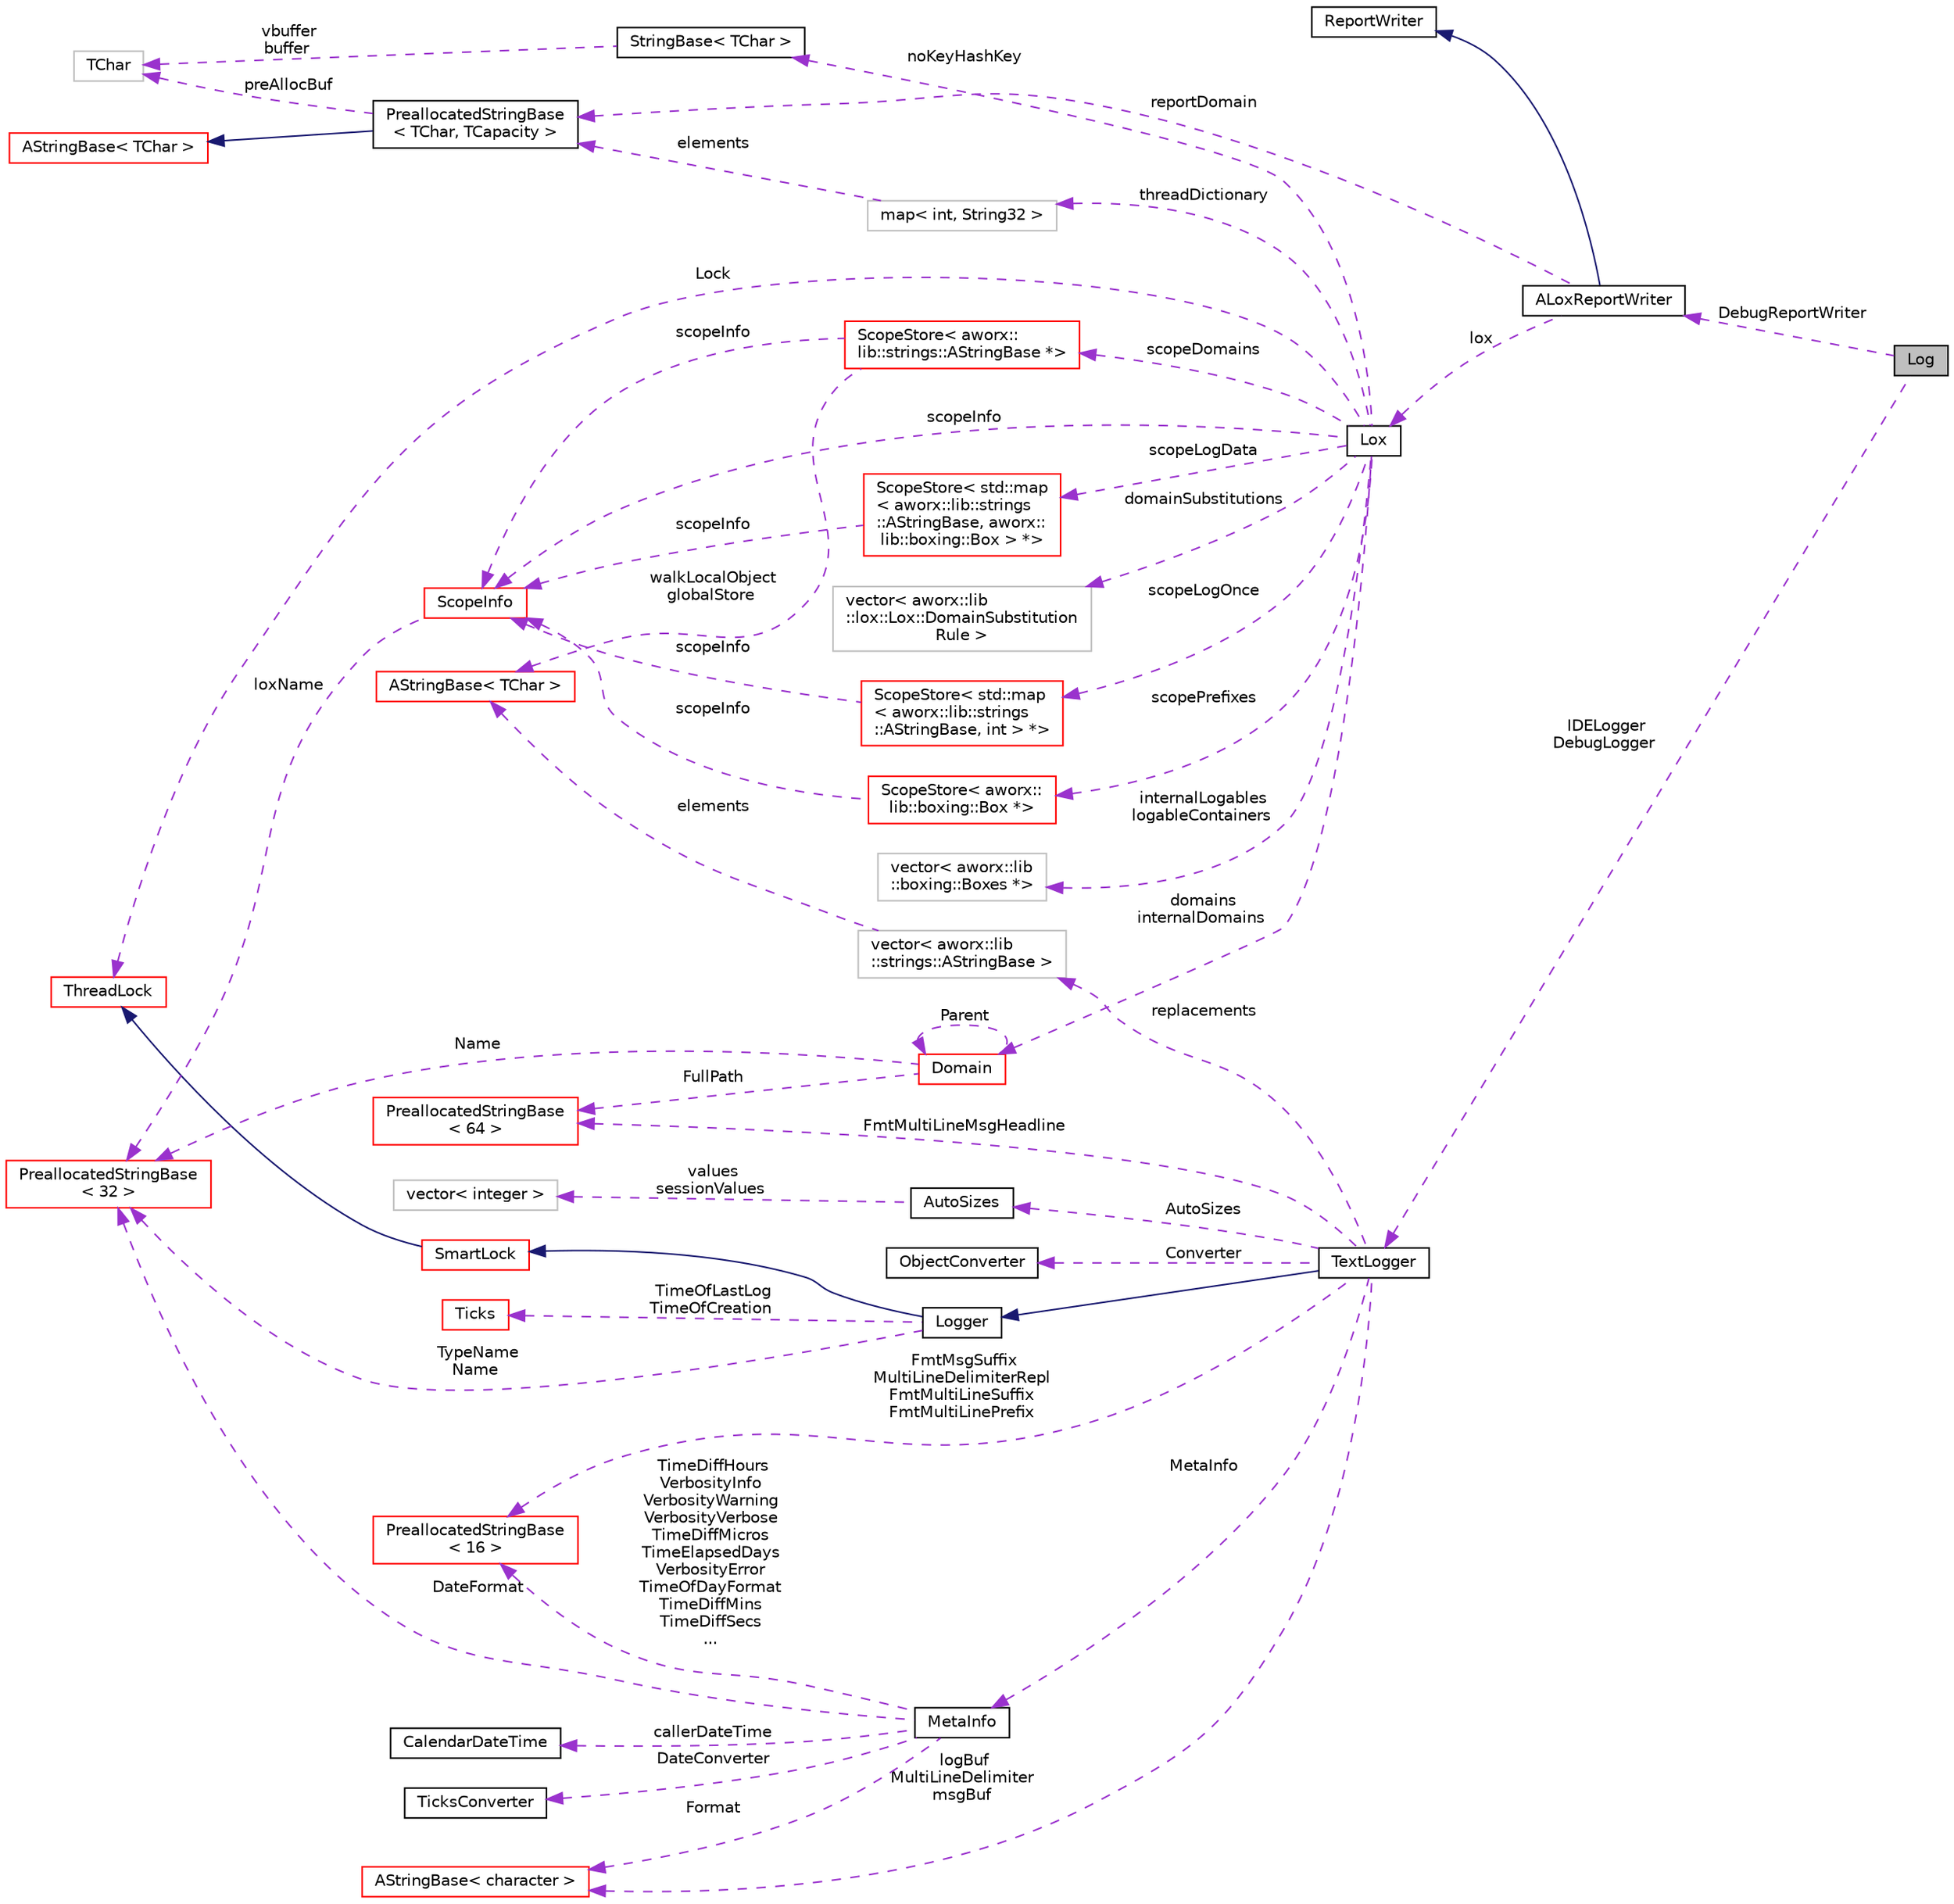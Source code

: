 digraph "Log"
{
  edge [fontname="Helvetica",fontsize="10",labelfontname="Helvetica",labelfontsize="10"];
  node [fontname="Helvetica",fontsize="10",shape=record];
  rankdir="LR";
  Node1 [label="Log",height=0.2,width=0.4,color="black", fillcolor="grey75", style="filled", fontcolor="black"];
  Node2 -> Node1 [dir="back",color="darkorchid3",fontsize="10",style="dashed",label=" IDELogger\nDebugLogger" ,fontname="Helvetica"];
  Node2 [label="TextLogger",height=0.2,width=0.4,color="black", fillcolor="white", style="filled",URL="$classaworx_1_1lib_1_1lox_1_1core_1_1textlogger_1_1TextLogger.html"];
  Node3 -> Node2 [dir="back",color="midnightblue",fontsize="10",style="solid",fontname="Helvetica"];
  Node3 [label="Logger",height=0.2,width=0.4,color="black", fillcolor="white", style="filled",URL="$classaworx_1_1lib_1_1lox_1_1core_1_1Logger.html"];
  Node4 -> Node3 [dir="back",color="midnightblue",fontsize="10",style="solid",fontname="Helvetica"];
  Node4 [label="SmartLock",height=0.2,width=0.4,color="red", fillcolor="white", style="filled",URL="$classaworx_1_1lib_1_1threads_1_1SmartLock.html"];
  Node5 -> Node4 [dir="back",color="midnightblue",fontsize="10",style="solid",fontname="Helvetica"];
  Node5 [label="ThreadLock",height=0.2,width=0.4,color="red", fillcolor="white", style="filled",URL="$classaworx_1_1lib_1_1threads_1_1ThreadLock.html"];
  Node18 -> Node3 [dir="back",color="darkorchid3",fontsize="10",style="dashed",label=" TimeOfLastLog\nTimeOfCreation" ,fontname="Helvetica"];
  Node18 [label="Ticks",height=0.2,width=0.4,color="red", fillcolor="white", style="filled",URL="$classaworx_1_1lib_1_1time_1_1Ticks.html"];
  Node20 -> Node3 [dir="back",color="darkorchid3",fontsize="10",style="dashed",label=" TypeName\nName" ,fontname="Helvetica"];
  Node20 [label="PreallocatedStringBase\l\< 32 \>",height=0.2,width=0.4,color="red", fillcolor="white", style="filled",URL="$classaworx_1_1lib_1_1strings_1_1PreallocatedStringBase.html"];
  Node8 -> Node2 [dir="back",color="darkorchid3",fontsize="10",style="dashed",label=" FmtMultiLineMsgHeadline" ,fontname="Helvetica"];
  Node8 [label="PreallocatedStringBase\l\< 64 \>",height=0.2,width=0.4,color="red", fillcolor="white", style="filled",URL="$classaworx_1_1lib_1_1strings_1_1PreallocatedStringBase.html"];
  Node22 -> Node2 [dir="back",color="darkorchid3",fontsize="10",style="dashed",label=" replacements" ,fontname="Helvetica"];
  Node22 [label="vector\< aworx::lib\l::strings::AStringBase \>",height=0.2,width=0.4,color="grey75", fillcolor="white", style="filled"];
  Node23 -> Node22 [dir="back",color="darkorchid3",fontsize="10",style="dashed",label=" elements" ,fontname="Helvetica"];
  Node23 [label="AStringBase\< TChar \>",height=0.2,width=0.4,color="red", fillcolor="white", style="filled",URL="$classaworx_1_1lib_1_1strings_1_1AStringBase.html"];
  Node24 -> Node2 [dir="back",color="darkorchid3",fontsize="10",style="dashed",label=" AutoSizes" ,fontname="Helvetica"];
  Node24 [label="AutoSizes",height=0.2,width=0.4,color="black", fillcolor="white", style="filled",URL="$classaworx_1_1lib_1_1strings_1_1util_1_1AutoSizes.html"];
  Node25 -> Node24 [dir="back",color="darkorchid3",fontsize="10",style="dashed",label=" values\nsessionValues" ,fontname="Helvetica"];
  Node25 [label="vector\< integer \>",height=0.2,width=0.4,color="grey75", fillcolor="white", style="filled"];
  Node26 -> Node2 [dir="back",color="darkorchid3",fontsize="10",style="dashed",label=" Converter" ,fontname="Helvetica"];
  Node26 [label="ObjectConverter",height=0.2,width=0.4,color="black", fillcolor="white", style="filled",URL="$classaworx_1_1lib_1_1lox_1_1core_1_1textlogger_1_1ObjectConverter.html"];
  Node27 -> Node2 [dir="back",color="darkorchid3",fontsize="10",style="dashed",label=" MetaInfo" ,fontname="Helvetica"];
  Node27 [label="MetaInfo",height=0.2,width=0.4,color="black", fillcolor="white", style="filled",URL="$classaworx_1_1lib_1_1lox_1_1core_1_1textlogger_1_1MetaInfo.html"];
  Node28 -> Node27 [dir="back",color="darkorchid3",fontsize="10",style="dashed",label=" callerDateTime" ,fontname="Helvetica"];
  Node28 [label="CalendarDateTime",height=0.2,width=0.4,color="black", fillcolor="white", style="filled",URL="$classaworx_1_1lib_1_1time_1_1CalendarDateTime.html"];
  Node29 -> Node27 [dir="back",color="darkorchid3",fontsize="10",style="dashed",label=" DateConverter" ,fontname="Helvetica"];
  Node29 [label="TicksConverter",height=0.2,width=0.4,color="black", fillcolor="white", style="filled",URL="$classaworx_1_1lib_1_1time_1_1TicksConverter.html"];
  Node20 -> Node27 [dir="back",color="darkorchid3",fontsize="10",style="dashed",label=" DateFormat" ,fontname="Helvetica"];
  Node30 -> Node27 [dir="back",color="darkorchid3",fontsize="10",style="dashed",label=" Format" ,fontname="Helvetica"];
  Node30 [label="AStringBase\< character \>",height=0.2,width=0.4,color="red", fillcolor="white", style="filled",URL="$classaworx_1_1lib_1_1strings_1_1AStringBase.html"];
  Node33 -> Node27 [dir="back",color="darkorchid3",fontsize="10",style="dashed",label=" TimeDiffHours\nVerbosityInfo\nVerbosityWarning\nVerbosityVerbose\nTimeDiffMicros\nTimeElapsedDays\nVerbosityError\nTimeOfDayFormat\nTimeDiffMins\nTimeDiffSecs\n..." ,fontname="Helvetica"];
  Node33 [label="PreallocatedStringBase\l\< 16 \>",height=0.2,width=0.4,color="red", fillcolor="white", style="filled",URL="$classaworx_1_1lib_1_1strings_1_1PreallocatedStringBase.html"];
  Node30 -> Node2 [dir="back",color="darkorchid3",fontsize="10",style="dashed",label=" logBuf\nMultiLineDelimiter\nmsgBuf" ,fontname="Helvetica"];
  Node33 -> Node2 [dir="back",color="darkorchid3",fontsize="10",style="dashed",label=" FmtMsgSuffix\nMultiLineDelimiterRepl\nFmtMultiLineSuffix\nFmtMultiLinePrefix" ,fontname="Helvetica"];
  Node35 -> Node1 [dir="back",color="darkorchid3",fontsize="10",style="dashed",label=" DebugReportWriter" ,fontname="Helvetica"];
  Node35 [label="ALoxReportWriter",height=0.2,width=0.4,color="black", fillcolor="white", style="filled",URL="$classaworx_1_1lib_1_1lox_1_1ALoxReportWriter.html"];
  Node36 -> Node35 [dir="back",color="midnightblue",fontsize="10",style="solid",fontname="Helvetica"];
  Node36 [label="ReportWriter",height=0.2,width=0.4,color="black", fillcolor="white", style="filled",URL="$classaworx_1_1lib_1_1lang_1_1ReportWriter.html"];
  Node37 -> Node35 [dir="back",color="darkorchid3",fontsize="10",style="dashed",label=" reportDomain" ,fontname="Helvetica"];
  Node37 [label="PreallocatedStringBase\l\< TChar, TCapacity \>",height=0.2,width=0.4,color="black", fillcolor="white", style="filled",URL="$classaworx_1_1lib_1_1strings_1_1PreallocatedStringBase.html"];
  Node38 -> Node37 [dir="back",color="midnightblue",fontsize="10",style="solid",fontname="Helvetica"];
  Node38 [label="AStringBase\< TChar \>",height=0.2,width=0.4,color="red", fillcolor="white", style="filled",URL="$classaworx_1_1lib_1_1strings_1_1AStringBase.html"];
  Node12 -> Node37 [dir="back",color="darkorchid3",fontsize="10",style="dashed",label=" preAllocBuf" ,fontname="Helvetica"];
  Node12 [label="TChar",height=0.2,width=0.4,color="grey75", fillcolor="white", style="filled"];
  Node39 -> Node35 [dir="back",color="darkorchid3",fontsize="10",style="dashed",label=" lox" ,fontname="Helvetica"];
  Node39 [label="Lox",height=0.2,width=0.4,color="black", fillcolor="white", style="filled",URL="$classaworx_1_1lib_1_1lox_1_1Lox.html"];
  Node40 -> Node39 [dir="back",color="darkorchid3",fontsize="10",style="dashed",label=" scopeLogData" ,fontname="Helvetica"];
  Node40 [label="ScopeStore\< std::map\l\< aworx::lib::strings\l::AStringBase, aworx::\llib::boxing::Box \> *\>",height=0.2,width=0.4,color="red", fillcolor="white", style="filled",URL="$classaworx_1_1lib_1_1lox_1_1core_1_1ScopeStore.html"];
  Node47 -> Node40 [dir="back",color="darkorchid3",fontsize="10",style="dashed",label=" scopeInfo" ,fontname="Helvetica"];
  Node47 [label="ScopeInfo",height=0.2,width=0.4,color="red", fillcolor="white", style="filled",URL="$classaworx_1_1lib_1_1lox_1_1core_1_1ScopeInfo.html"];
  Node20 -> Node47 [dir="back",color="darkorchid3",fontsize="10",style="dashed",label=" loxName" ,fontname="Helvetica"];
  Node61 -> Node39 [dir="back",color="darkorchid3",fontsize="10",style="dashed",label=" scopeLogOnce" ,fontname="Helvetica"];
  Node61 [label="ScopeStore\< std::map\l\< aworx::lib::strings\l::AStringBase, int \> *\>",height=0.2,width=0.4,color="red", fillcolor="white", style="filled",URL="$classaworx_1_1lib_1_1lox_1_1core_1_1ScopeStore.html"];
  Node47 -> Node61 [dir="back",color="darkorchid3",fontsize="10",style="dashed",label=" scopeInfo" ,fontname="Helvetica"];
  Node65 -> Node39 [dir="back",color="darkorchid3",fontsize="10",style="dashed",label=" domains\ninternalDomains" ,fontname="Helvetica"];
  Node65 [label="Domain",height=0.2,width=0.4,color="red", fillcolor="white", style="filled",URL="$classaworx_1_1lib_1_1lox_1_1core_1_1Domain.html"];
  Node65 -> Node65 [dir="back",color="darkorchid3",fontsize="10",style="dashed",label=" Parent" ,fontname="Helvetica"];
  Node8 -> Node65 [dir="back",color="darkorchid3",fontsize="10",style="dashed",label=" FullPath" ,fontname="Helvetica"];
  Node20 -> Node65 [dir="back",color="darkorchid3",fontsize="10",style="dashed",label=" Name" ,fontname="Helvetica"];
  Node70 -> Node39 [dir="back",color="darkorchid3",fontsize="10",style="dashed",label=" scopePrefixes" ,fontname="Helvetica"];
  Node70 [label="ScopeStore\< aworx::\llib::boxing::Box *\>",height=0.2,width=0.4,color="red", fillcolor="white", style="filled",URL="$classaworx_1_1lib_1_1lox_1_1core_1_1ScopeStore.html"];
  Node47 -> Node70 [dir="back",color="darkorchid3",fontsize="10",style="dashed",label=" scopeInfo" ,fontname="Helvetica"];
  Node47 -> Node39 [dir="back",color="darkorchid3",fontsize="10",style="dashed",label=" scopeInfo" ,fontname="Helvetica"];
  Node73 -> Node39 [dir="back",color="darkorchid3",fontsize="10",style="dashed",label=" scopeDomains" ,fontname="Helvetica"];
  Node73 [label="ScopeStore\< aworx::\llib::strings::AStringBase *\>",height=0.2,width=0.4,color="red", fillcolor="white", style="filled",URL="$classaworx_1_1lib_1_1lox_1_1core_1_1ScopeStore.html"];
  Node23 -> Node73 [dir="back",color="darkorchid3",fontsize="10",style="dashed",label=" walkLocalObject\nglobalStore" ,fontname="Helvetica"];
  Node47 -> Node73 [dir="back",color="darkorchid3",fontsize="10",style="dashed",label=" scopeInfo" ,fontname="Helvetica"];
  Node76 -> Node39 [dir="back",color="darkorchid3",fontsize="10",style="dashed",label=" threadDictionary" ,fontname="Helvetica"];
  Node76 [label="map\< int, String32 \>",height=0.2,width=0.4,color="grey75", fillcolor="white", style="filled"];
  Node37 -> Node76 [dir="back",color="darkorchid3",fontsize="10",style="dashed",label=" elements" ,fontname="Helvetica"];
  Node5 -> Node39 [dir="back",color="darkorchid3",fontsize="10",style="dashed",label=" Lock" ,fontname="Helvetica"];
  Node77 -> Node39 [dir="back",color="darkorchid3",fontsize="10",style="dashed",label=" domainSubstitutions" ,fontname="Helvetica"];
  Node77 [label="vector\< aworx::lib\l::lox::Lox::DomainSubstitution\lRule \>",height=0.2,width=0.4,color="grey75", fillcolor="white", style="filled"];
  Node79 -> Node39 [dir="back",color="darkorchid3",fontsize="10",style="dashed",label=" internalLogables\nlogableContainers" ,fontname="Helvetica"];
  Node79 [label="vector\< aworx::lib\l::boxing::Boxes *\>",height=0.2,width=0.4,color="grey75", fillcolor="white", style="filled"];
  Node82 -> Node39 [dir="back",color="darkorchid3",fontsize="10",style="dashed",label=" noKeyHashKey" ,fontname="Helvetica"];
  Node82 [label="StringBase\< TChar \>",height=0.2,width=0.4,color="black", fillcolor="white", style="filled",URL="$classaworx_1_1lib_1_1strings_1_1StringBase.html"];
  Node12 -> Node82 [dir="back",color="darkorchid3",fontsize="10",style="dashed",label=" vbuffer\nbuffer" ,fontname="Helvetica"];
}
